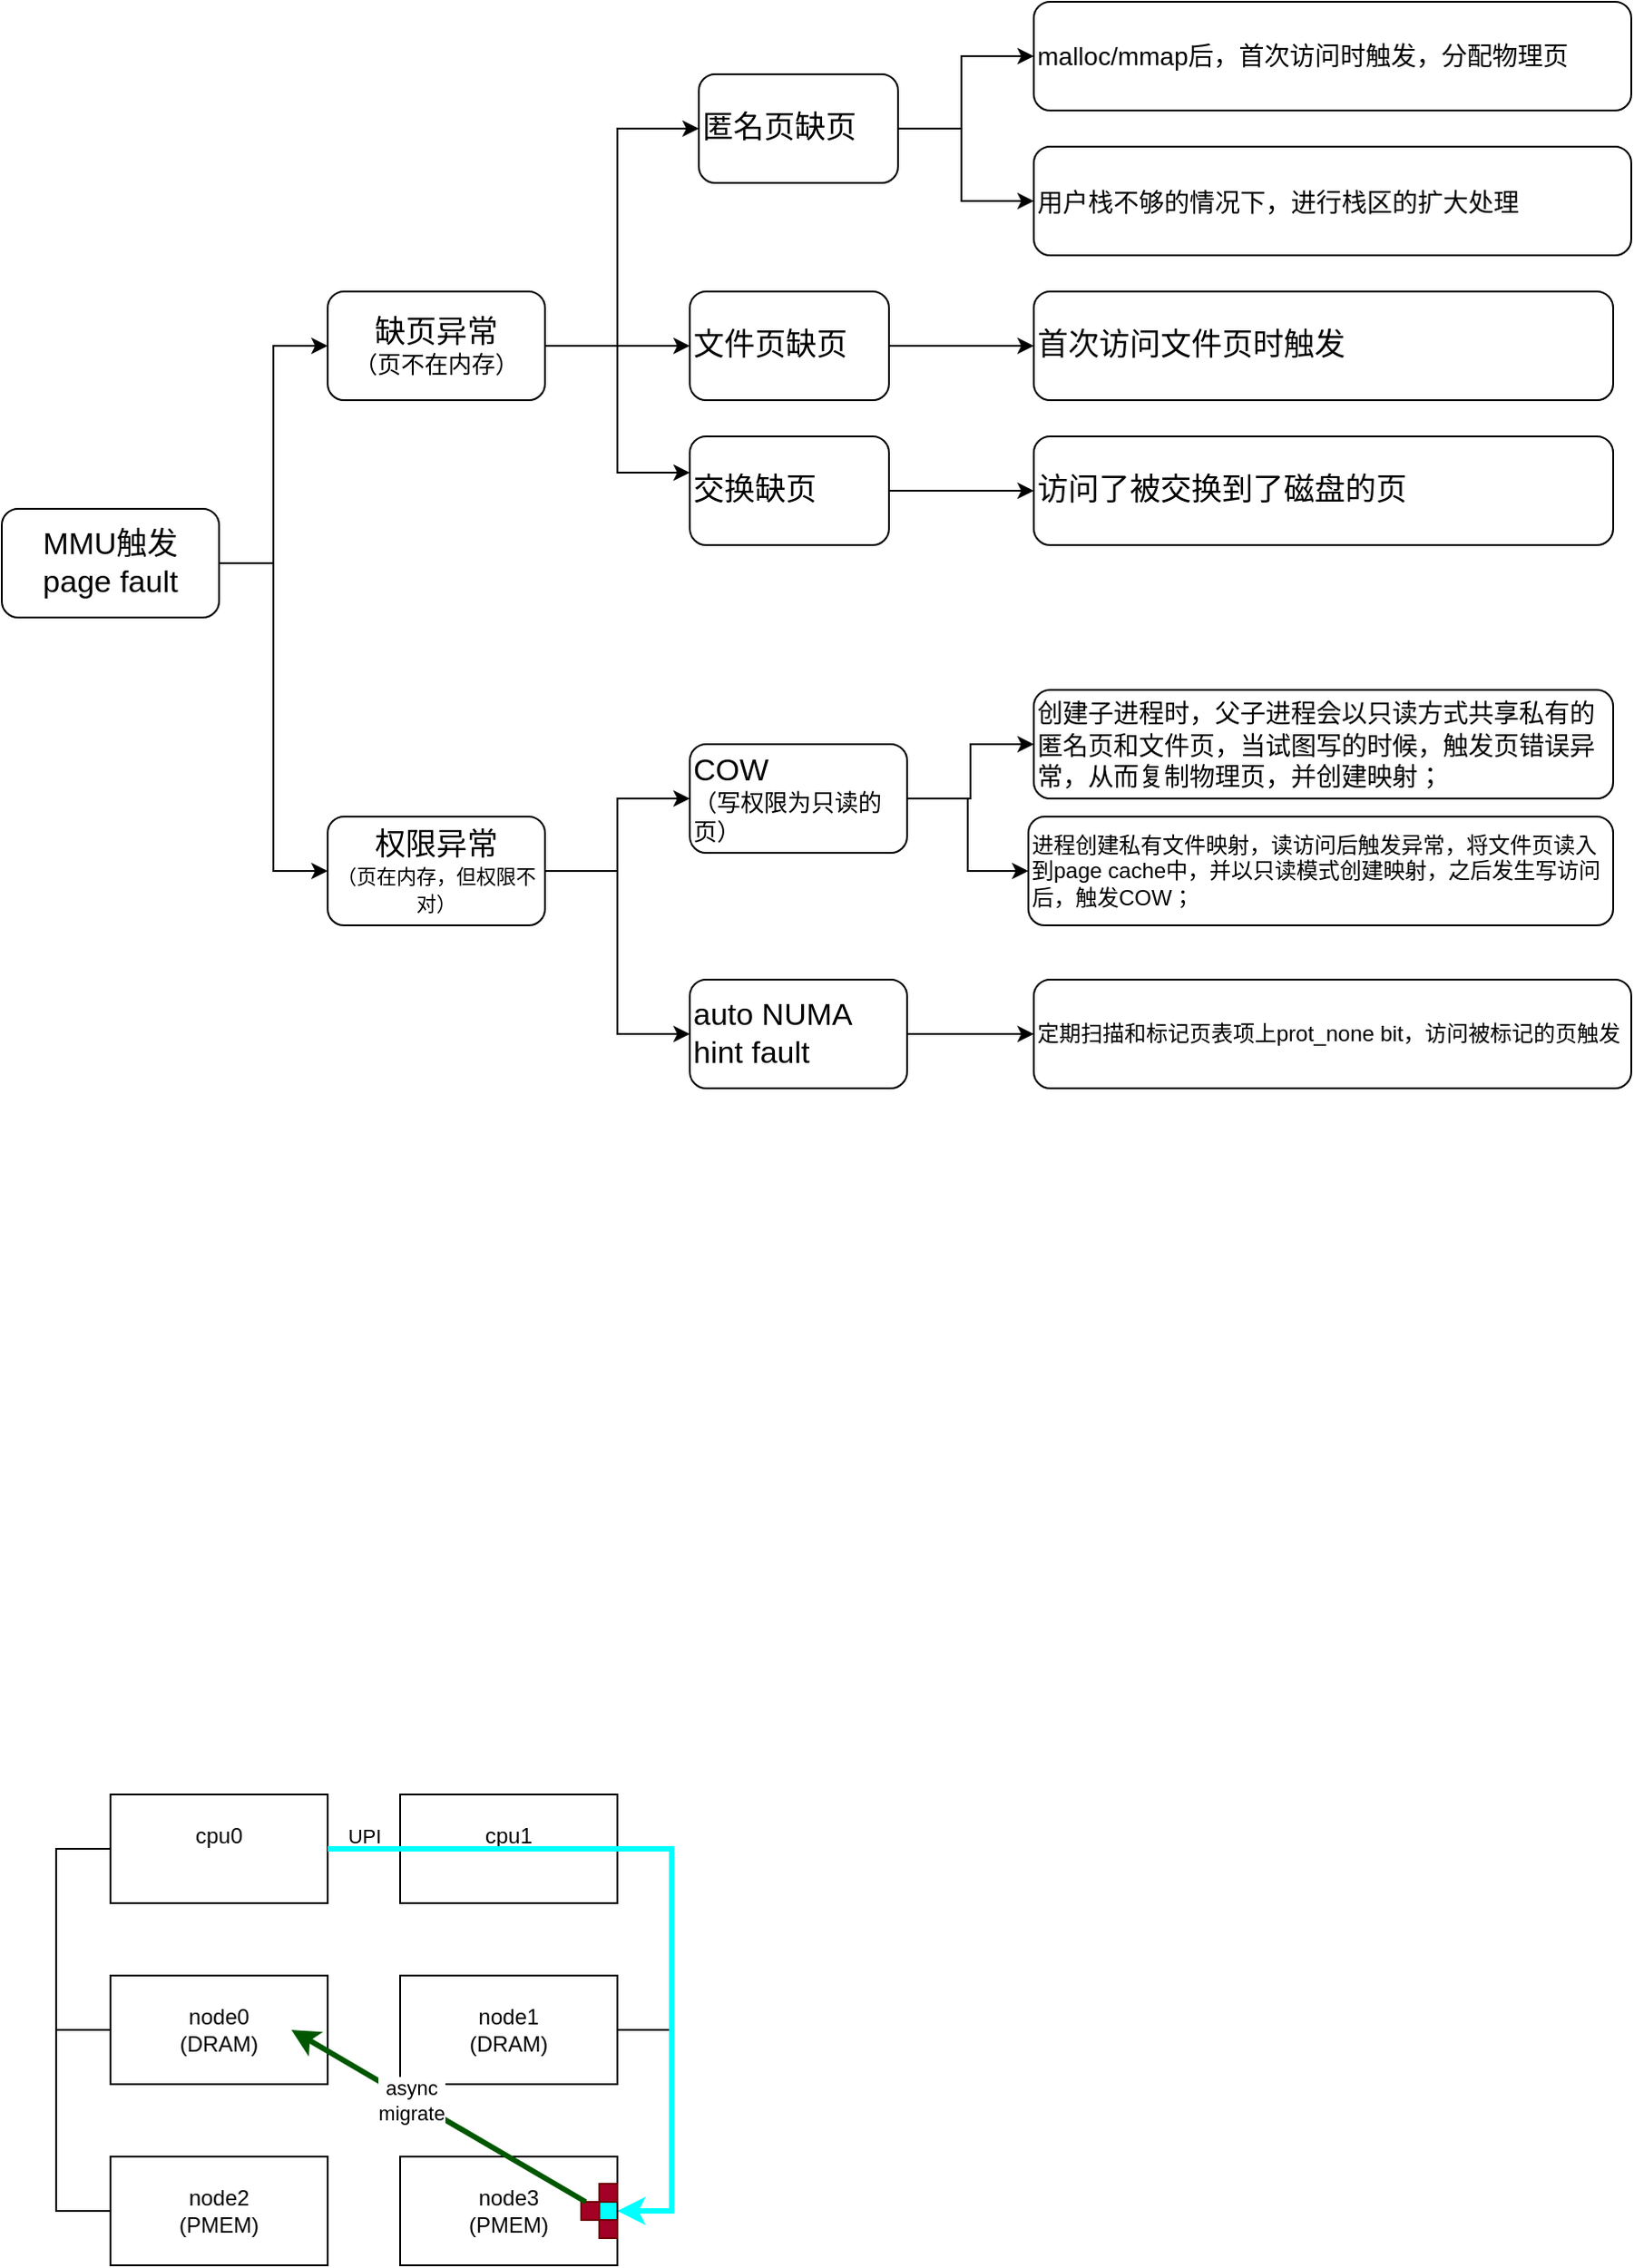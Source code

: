<mxfile version="17.4.2" type="github"><diagram id="42lXZDUCctdOGcEEQoCW" name="Page-1"><mxGraphModel dx="733" dy="1614" grid="1" gridSize="10" guides="1" tooltips="1" connect="1" arrows="1" fold="1" page="1" pageScale="1" pageWidth="827" pageHeight="1169" math="0" shadow="0"><root><mxCell id="0"/><mxCell id="1" parent="0"/><mxCell id="rdkuFRtV2GZSyEBgy8UD-13" value="" style="endArrow=none;html=1;rounded=0;entryX=1;entryY=0.5;entryDx=0;entryDy=0;" parent="1" target="rdkuFRtV2GZSyEBgy8UD-6" edge="1"><mxGeometry width="50" height="50" relative="1" as="geometry"><mxPoint x="480" y="850" as="sourcePoint"/><mxPoint x="530" y="860" as="targetPoint"/><Array as="points"><mxPoint x="510" y="850"/><mxPoint x="510" y="950"/></Array></mxGeometry></mxCell><mxCell id="npiH17Rg71jsKBBElnRh-3" value="" style="edgeStyle=orthogonalEdgeStyle;rounded=0;orthogonalLoop=1;jettySize=auto;html=1;" parent="1" source="npiH17Rg71jsKBBElnRh-1" target="npiH17Rg71jsKBBElnRh-2" edge="1"><mxGeometry relative="1" as="geometry"><Array as="points"><mxPoint x="290" y="40"/><mxPoint x="290" y="-80"/></Array></mxGeometry></mxCell><mxCell id="npiH17Rg71jsKBBElnRh-5" value="" style="edgeStyle=orthogonalEdgeStyle;rounded=0;orthogonalLoop=1;jettySize=auto;html=1;" parent="1" source="npiH17Rg71jsKBBElnRh-1" target="npiH17Rg71jsKBBElnRh-4" edge="1"><mxGeometry relative="1" as="geometry"><Array as="points"><mxPoint x="290" y="40"/><mxPoint x="290" y="210"/></Array></mxGeometry></mxCell><mxCell id="npiH17Rg71jsKBBElnRh-1" value="&lt;font style=&quot;font-size: 17px&quot;&gt;MMU触发&lt;br&gt;page fault&lt;br&gt;&lt;/font&gt;" style="rounded=1;whiteSpace=wrap;html=1;" parent="1" vertex="1"><mxGeometry x="140" y="10" width="120" height="60" as="geometry"/></mxCell><mxCell id="npiH17Rg71jsKBBElnRh-7" value="" style="edgeStyle=orthogonalEdgeStyle;rounded=0;orthogonalLoop=1;jettySize=auto;html=1;" parent="1" source="npiH17Rg71jsKBBElnRh-2" target="npiH17Rg71jsKBBElnRh-6" edge="1"><mxGeometry relative="1" as="geometry"><Array as="points"><mxPoint x="480" y="-80"/><mxPoint x="480" y="-200"/></Array></mxGeometry></mxCell><mxCell id="npiH17Rg71jsKBBElnRh-9" value="" style="edgeStyle=orthogonalEdgeStyle;rounded=0;orthogonalLoop=1;jettySize=auto;html=1;" parent="1" source="npiH17Rg71jsKBBElnRh-2" target="npiH17Rg71jsKBBElnRh-8" edge="1"><mxGeometry relative="1" as="geometry"><Array as="points"><mxPoint x="440" y="-80"/><mxPoint x="440" y="-80"/></Array></mxGeometry></mxCell><mxCell id="npiH17Rg71jsKBBElnRh-12" value="" style="edgeStyle=orthogonalEdgeStyle;rounded=0;orthogonalLoop=1;jettySize=auto;html=1;exitX=1;exitY=0.5;exitDx=0;exitDy=0;" parent="1" source="npiH17Rg71jsKBBElnRh-2" target="npiH17Rg71jsKBBElnRh-11" edge="1"><mxGeometry relative="1" as="geometry"><mxPoint x="470" y="-20" as="sourcePoint"/><Array as="points"><mxPoint x="480" y="-80"/><mxPoint x="480" y="-10"/></Array></mxGeometry></mxCell><mxCell id="npiH17Rg71jsKBBElnRh-2" value="&lt;font&gt;&lt;span style=&quot;font-size: 17px&quot;&gt;缺页异常&lt;/span&gt;&lt;br&gt;&lt;font style=&quot;font-size: 13px&quot;&gt;（页不在内存）&lt;/font&gt;&lt;br&gt;&lt;/font&gt;" style="rounded=1;whiteSpace=wrap;html=1;" parent="1" vertex="1"><mxGeometry x="320" y="-110" width="120" height="60" as="geometry"/></mxCell><mxCell id="npiH17Rg71jsKBBElnRh-14" value="" style="edgeStyle=orthogonalEdgeStyle;rounded=0;orthogonalLoop=1;jettySize=auto;html=1;" parent="1" source="npiH17Rg71jsKBBElnRh-4" target="npiH17Rg71jsKBBElnRh-13" edge="1"><mxGeometry relative="1" as="geometry"><Array as="points"><mxPoint x="480" y="210"/><mxPoint x="480" y="170"/></Array></mxGeometry></mxCell><mxCell id="npiH17Rg71jsKBBElnRh-16" value="" style="edgeStyle=orthogonalEdgeStyle;rounded=0;orthogonalLoop=1;jettySize=auto;html=1;" parent="1" source="npiH17Rg71jsKBBElnRh-4" target="npiH17Rg71jsKBBElnRh-15" edge="1"><mxGeometry relative="1" as="geometry"><Array as="points"><mxPoint x="480" y="210"/><mxPoint x="480" y="300"/></Array></mxGeometry></mxCell><mxCell id="npiH17Rg71jsKBBElnRh-4" value="&lt;font&gt;&lt;span style=&quot;font-size: 17px&quot;&gt;权限异常&lt;/span&gt;&lt;br&gt;&lt;font style=&quot;font-size: 11px&quot;&gt;（页在内存，但权限不对）&lt;/font&gt;&lt;br&gt;&lt;/font&gt;" style="rounded=1;whiteSpace=wrap;html=1;" parent="1" vertex="1"><mxGeometry x="320" y="180" width="120" height="60" as="geometry"/></mxCell><mxCell id="npiH17Rg71jsKBBElnRh-19" value="" style="edgeStyle=orthogonalEdgeStyle;rounded=0;orthogonalLoop=1;jettySize=auto;html=1;fontSize=17;" parent="1" source="npiH17Rg71jsKBBElnRh-6" target="npiH17Rg71jsKBBElnRh-18" edge="1"><mxGeometry relative="1" as="geometry"><Array as="points"><mxPoint x="670" y="-200"/><mxPoint x="670" y="-240"/></Array></mxGeometry></mxCell><mxCell id="npiH17Rg71jsKBBElnRh-26" value="" style="edgeStyle=orthogonalEdgeStyle;rounded=0;orthogonalLoop=1;jettySize=auto;html=1;fontSize=11;" parent="1" source="npiH17Rg71jsKBBElnRh-6" target="npiH17Rg71jsKBBElnRh-25" edge="1"><mxGeometry relative="1" as="geometry"><Array as="points"><mxPoint x="670" y="-200"/><mxPoint x="670" y="-160"/></Array></mxGeometry></mxCell><mxCell id="npiH17Rg71jsKBBElnRh-6" value="&lt;font style=&quot;font-size: 17px&quot;&gt;匿名页缺页&lt;/font&gt;" style="rounded=1;whiteSpace=wrap;html=1;align=left;" parent="1" vertex="1"><mxGeometry x="525" y="-230" width="110" height="60" as="geometry"/></mxCell><mxCell id="npiH17Rg71jsKBBElnRh-21" value="" style="edgeStyle=orthogonalEdgeStyle;rounded=0;orthogonalLoop=1;jettySize=auto;html=1;fontSize=17;" parent="1" source="npiH17Rg71jsKBBElnRh-8" target="npiH17Rg71jsKBBElnRh-20" edge="1"><mxGeometry relative="1" as="geometry"/></mxCell><mxCell id="npiH17Rg71jsKBBElnRh-8" value="&lt;font style=&quot;font-size: 17px&quot;&gt;文件页缺页&lt;/font&gt;" style="rounded=1;whiteSpace=wrap;html=1;align=left;" parent="1" vertex="1"><mxGeometry x="520" y="-110" width="110" height="60" as="geometry"/></mxCell><mxCell id="npiH17Rg71jsKBBElnRh-23" value="" style="edgeStyle=orthogonalEdgeStyle;rounded=0;orthogonalLoop=1;jettySize=auto;html=1;fontSize=17;" parent="1" source="npiH17Rg71jsKBBElnRh-11" target="npiH17Rg71jsKBBElnRh-22" edge="1"><mxGeometry relative="1" as="geometry"/></mxCell><mxCell id="npiH17Rg71jsKBBElnRh-11" value="&lt;font style=&quot;font-size: 17px&quot;&gt;交换缺页&lt;/font&gt;" style="rounded=1;whiteSpace=wrap;html=1;align=left;" parent="1" vertex="1"><mxGeometry x="520" y="-30" width="110" height="60" as="geometry"/></mxCell><mxCell id="npiH17Rg71jsKBBElnRh-28" value="" style="edgeStyle=orthogonalEdgeStyle;rounded=0;orthogonalLoop=1;jettySize=auto;html=1;fontSize=17;" parent="1" source="npiH17Rg71jsKBBElnRh-13" target="npiH17Rg71jsKBBElnRh-27" edge="1"><mxGeometry relative="1" as="geometry"/></mxCell><mxCell id="npiH17Rg71jsKBBElnRh-30" value="" style="edgeStyle=orthogonalEdgeStyle;rounded=0;orthogonalLoop=1;jettySize=auto;html=1;fontSize=17;" parent="1" source="npiH17Rg71jsKBBElnRh-13" target="npiH17Rg71jsKBBElnRh-29" edge="1"><mxGeometry relative="1" as="geometry"/></mxCell><mxCell id="npiH17Rg71jsKBBElnRh-13" value="&lt;font&gt;&lt;font style=&quot;font-size: 17px&quot;&gt;COW&lt;/font&gt;&lt;br&gt;&lt;span style=&quot;font-size: 13px&quot;&gt;（写权限为&lt;/span&gt;&lt;font style=&quot;font-size: 13px&quot;&gt;只读&lt;/font&gt;&lt;span style=&quot;font-size: 13px&quot;&gt;的页）&lt;/span&gt;&lt;/font&gt;" style="rounded=1;whiteSpace=wrap;html=1;align=left;" parent="1" vertex="1"><mxGeometry x="520" y="140" width="120" height="60" as="geometry"/></mxCell><mxCell id="npiH17Rg71jsKBBElnRh-32" value="" style="edgeStyle=orthogonalEdgeStyle;rounded=0;orthogonalLoop=1;jettySize=auto;html=1;fontSize=17;" parent="1" source="npiH17Rg71jsKBBElnRh-15" target="npiH17Rg71jsKBBElnRh-31" edge="1"><mxGeometry relative="1" as="geometry"/></mxCell><mxCell id="npiH17Rg71jsKBBElnRh-15" value="&lt;font style=&quot;font-size: 17px&quot;&gt;auto NUMA hint fault&lt;/font&gt;" style="rounded=1;whiteSpace=wrap;html=1;align=left;" parent="1" vertex="1"><mxGeometry x="520" y="270" width="120" height="60" as="geometry"/></mxCell><mxCell id="npiH17Rg71jsKBBElnRh-18" value="&lt;span style=&quot;font-size: 14px&quot;&gt;malloc/mmap后，首次访问时触发，分配物理页&lt;/span&gt;" style="rounded=1;whiteSpace=wrap;html=1;align=left;" parent="1" vertex="1"><mxGeometry x="710" y="-270" width="330" height="60" as="geometry"/></mxCell><mxCell id="npiH17Rg71jsKBBElnRh-20" value="&lt;span style=&quot;font-size: 17px&quot;&gt;首次访问文件页时触发&lt;/span&gt;" style="rounded=1;whiteSpace=wrap;html=1;align=left;" parent="1" vertex="1"><mxGeometry x="710" y="-110" width="320" height="60" as="geometry"/></mxCell><mxCell id="npiH17Rg71jsKBBElnRh-22" value="&lt;span style=&quot;font-size: 17px&quot;&gt;访问了被交换到了磁盘的页&lt;/span&gt;" style="rounded=1;whiteSpace=wrap;html=1;align=left;" parent="1" vertex="1"><mxGeometry x="710" y="-30" width="320" height="60" as="geometry"/></mxCell><mxCell id="npiH17Rg71jsKBBElnRh-25" value="&lt;span style=&quot;font-family: &amp;#34;helvetica neue&amp;#34; , &amp;#34;helvetica&amp;#34; , &amp;#34;verdana&amp;#34; , &amp;#34;arial&amp;#34; , sans-serif ; font-size: 14px ; background-color: rgb(255 , 255 , 255)&quot;&gt;用户栈不够的情况下，进行栈区的扩大处理&lt;/span&gt;" style="rounded=1;whiteSpace=wrap;html=1;align=left;" parent="1" vertex="1"><mxGeometry x="710" y="-190" width="330" height="60" as="geometry"/></mxCell><mxCell id="npiH17Rg71jsKBBElnRh-27" value="&lt;div&gt;&lt;font face=&quot;Helvetica Neue, Helvetica, Verdana, Arial, sans-serif&quot;&gt;&lt;span style=&quot;font-size: 14px&quot;&gt;创建子进程时，父子进程会以只读方式共享私有的匿名页和文件页，当试图写的时候，触发页错误异常，从而复制物理页，并创建映射；&lt;/span&gt;&lt;br&gt;&lt;/font&gt;&lt;/div&gt;" style="rounded=1;whiteSpace=wrap;html=1;align=left;" parent="1" vertex="1"><mxGeometry x="710" y="110" width="320" height="60" as="geometry"/></mxCell><mxCell id="npiH17Rg71jsKBBElnRh-29" value="进程创建私有文件映射，读访问后触发异常，将文件页读入到page cache中，并以只读模式创建映射，之后发生写访问后，触发COW；" style="rounded=1;whiteSpace=wrap;html=1;align=left;" parent="1" vertex="1"><mxGeometry x="707" y="180" width="323" height="60" as="geometry"/></mxCell><mxCell id="npiH17Rg71jsKBBElnRh-31" value="定期扫描和标记页表项上prot_none bit，访问被标记的页触发" style="rounded=1;whiteSpace=wrap;html=1;align=left;" parent="1" vertex="1"><mxGeometry x="710" y="270" width="330" height="60" as="geometry"/></mxCell><mxCell id="rdkuFRtV2GZSyEBgy8UD-1" value="cpu0&lt;br&gt;&amp;nbsp;" style="rounded=0;whiteSpace=wrap;html=1;" parent="1" vertex="1"><mxGeometry x="200" y="720" width="120" height="60" as="geometry"/></mxCell><mxCell id="rdkuFRtV2GZSyEBgy8UD-2" value="node0&lt;br&gt;(DRAM)" style="rounded=0;whiteSpace=wrap;html=1;" parent="1" vertex="1"><mxGeometry x="200" y="820" width="120" height="60" as="geometry"/></mxCell><mxCell id="rdkuFRtV2GZSyEBgy8UD-3" value="node2&lt;br&gt;(PMEM)" style="rounded=0;whiteSpace=wrap;html=1;" parent="1" vertex="1"><mxGeometry x="200" y="920" width="120" height="60" as="geometry"/></mxCell><mxCell id="rdkuFRtV2GZSyEBgy8UD-4" value="cpu1&lt;br&gt;&lt;br&gt;" style="rounded=0;whiteSpace=wrap;html=1;" parent="1" vertex="1"><mxGeometry x="360" y="720" width="120" height="60" as="geometry"/></mxCell><mxCell id="rdkuFRtV2GZSyEBgy8UD-5" value="node1&lt;br&gt;(DRAM)" style="rounded=0;whiteSpace=wrap;html=1;" parent="1" vertex="1"><mxGeometry x="360" y="820" width="120" height="60" as="geometry"/></mxCell><mxCell id="rdkuFRtV2GZSyEBgy8UD-6" value="node3&lt;br&gt;(PMEM)" style="rounded=0;whiteSpace=wrap;html=1;" parent="1" vertex="1"><mxGeometry x="360" y="920" width="120" height="60" as="geometry"/></mxCell><mxCell id="rdkuFRtV2GZSyEBgy8UD-9" value="UPI&lt;br&gt;&amp;nbsp;&amp;nbsp;" style="endArrow=none;html=1;rounded=0;exitX=1;exitY=0.5;exitDx=0;exitDy=0;entryX=0;entryY=0.5;entryDx=0;entryDy=0;" parent="1" source="rdkuFRtV2GZSyEBgy8UD-1" target="rdkuFRtV2GZSyEBgy8UD-4" edge="1"><mxGeometry width="50" height="50" relative="1" as="geometry"><mxPoint x="350" y="910" as="sourcePoint"/><mxPoint x="400" y="860" as="targetPoint"/></mxGeometry></mxCell><mxCell id="rdkuFRtV2GZSyEBgy8UD-11" value="" style="endArrow=none;html=1;rounded=0;entryX=0;entryY=0.5;entryDx=0;entryDy=0;exitX=0;exitY=0.5;exitDx=0;exitDy=0;" parent="1" source="rdkuFRtV2GZSyEBgy8UD-3" target="rdkuFRtV2GZSyEBgy8UD-2" edge="1"><mxGeometry width="50" height="50" relative="1" as="geometry"><mxPoint x="160" y="910" as="sourcePoint"/><mxPoint x="210" y="860" as="targetPoint"/><Array as="points"><mxPoint x="170" y="950"/><mxPoint x="170" y="850"/></Array></mxGeometry></mxCell><mxCell id="rdkuFRtV2GZSyEBgy8UD-12" value="" style="endArrow=none;html=1;rounded=0;exitX=1;exitY=0.5;exitDx=0;exitDy=0;entryX=1;entryY=0.5;entryDx=0;entryDy=0;" parent="1" source="rdkuFRtV2GZSyEBgy8UD-4" target="rdkuFRtV2GZSyEBgy8UD-5" edge="1"><mxGeometry width="50" height="50" relative="1" as="geometry"><mxPoint x="470" y="800" as="sourcePoint"/><mxPoint x="520" y="750" as="targetPoint"/><Array as="points"><mxPoint x="510" y="750"/><mxPoint x="510" y="850"/></Array></mxGeometry></mxCell><mxCell id="rdkuFRtV2GZSyEBgy8UD-14" value="" style="endArrow=none;html=1;rounded=0;exitX=0;exitY=0.5;exitDx=0;exitDy=0;" parent="1" source="rdkuFRtV2GZSyEBgy8UD-2" edge="1"><mxGeometry width="50" height="50" relative="1" as="geometry"><mxPoint x="190" y="860" as="sourcePoint"/><mxPoint x="200" y="750" as="targetPoint"/><Array as="points"><mxPoint x="170" y="850"/><mxPoint x="170" y="750"/></Array></mxGeometry></mxCell><mxCell id="rdkuFRtV2GZSyEBgy8UD-17" value="" style="rounded=0;whiteSpace=wrap;html=1;fillColor=#00FFFF;" parent="1" vertex="1"><mxGeometry x="470" y="945" width="10" height="10" as="geometry"/></mxCell><mxCell id="rdkuFRtV2GZSyEBgy8UD-19" value="" style="rounded=0;whiteSpace=wrap;html=1;fillColor=#a20025;fontColor=#ffffff;strokeColor=#6F0000;" parent="1" vertex="1"><mxGeometry x="470" y="935" width="10" height="10" as="geometry"/></mxCell><mxCell id="rdkuFRtV2GZSyEBgy8UD-26" value="" style="rounded=0;whiteSpace=wrap;html=1;fillColor=#a20025;fontColor=#ffffff;strokeColor=#6F0000;" parent="1" vertex="1"><mxGeometry x="460" y="945" width="10" height="10" as="geometry"/></mxCell><mxCell id="rdkuFRtV2GZSyEBgy8UD-27" value="" style="rounded=0;whiteSpace=wrap;html=1;fillColor=#a20025;fontColor=#ffffff;strokeColor=#6F0000;" parent="1" vertex="1"><mxGeometry x="470" y="955" width="10" height="10" as="geometry"/></mxCell><mxCell id="rdkuFRtV2GZSyEBgy8UD-30" value="" style="endArrow=classic;html=1;rounded=0;strokeColor=#005700;strokeWidth=3;entryX=0.833;entryY=0.5;entryDx=0;entryDy=0;entryPerimeter=0;exitX=0.25;exitY=0;exitDx=0;exitDy=0;fillColor=#008a00;" parent="1" source="rdkuFRtV2GZSyEBgy8UD-26" target="rdkuFRtV2GZSyEBgy8UD-2" edge="1"><mxGeometry width="50" height="50" relative="1" as="geometry"><mxPoint x="490" y="880" as="sourcePoint"/><mxPoint x="540" y="830" as="targetPoint"/></mxGeometry></mxCell><mxCell id="rdkuFRtV2GZSyEBgy8UD-31" value="async&lt;br&gt;migrate" style="edgeLabel;html=1;align=center;verticalAlign=middle;resizable=0;points=[];" parent="rdkuFRtV2GZSyEBgy8UD-30" vertex="1" connectable="0"><mxGeometry x="0.173" relative="1" as="geometry"><mxPoint x="-1" as="offset"/></mxGeometry></mxCell><mxCell id="rdkuFRtV2GZSyEBgy8UD-16" value="" style="endArrow=classic;html=1;rounded=0;fillColor=#a20025;strokeColor=#00FFFF;strokeWidth=3;" parent="1" source="rdkuFRtV2GZSyEBgy8UD-1" target="rdkuFRtV2GZSyEBgy8UD-6" edge="1"><mxGeometry width="50" height="50" relative="1" as="geometry"><mxPoint x="350" y="880" as="sourcePoint"/><mxPoint x="400" y="830" as="targetPoint"/><Array as="points"><mxPoint x="510" y="750"/><mxPoint x="510" y="950"/></Array></mxGeometry></mxCell></root></mxGraphModel></diagram></mxfile>